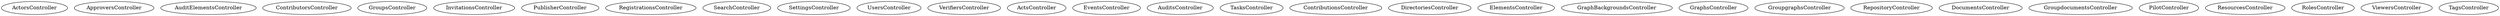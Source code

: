 digraph Microservices {
  subgraph microservice_1 {
    ActorsController;
    ApproversController;
    AuditElementsController;
    ContributorsController;
    GroupsController;
    InvitationsController;
    PublisherController;
    RegistrationsController;
    SearchController;
    SettingsController;
    UsersController;
    VerifiersController;
  }
  subgraph microservice_2 {
    ActsController;
    EventsController;
  }
  subgraph microservice_3 {
    AuditsController;
    TasksController;
  }
  subgraph microservice_4 {
    ContributionsController;
    DirectoriesController;
    ElementsController;
    GraphBackgroundsController;
    GraphsController;
    GroupgraphsController;
    RepositoryController;
  }
  subgraph microservice_5 {
    DocumentsController;
    GroupdocumentsController;
    PilotController;
  }
  subgraph microservice_6 {
    ResourcesController;
  }
  subgraph microservice_7 {
    RolesController;
    ViewersController;
  }
  subgraph microservice_8 {
    TagsController;
  }
}

